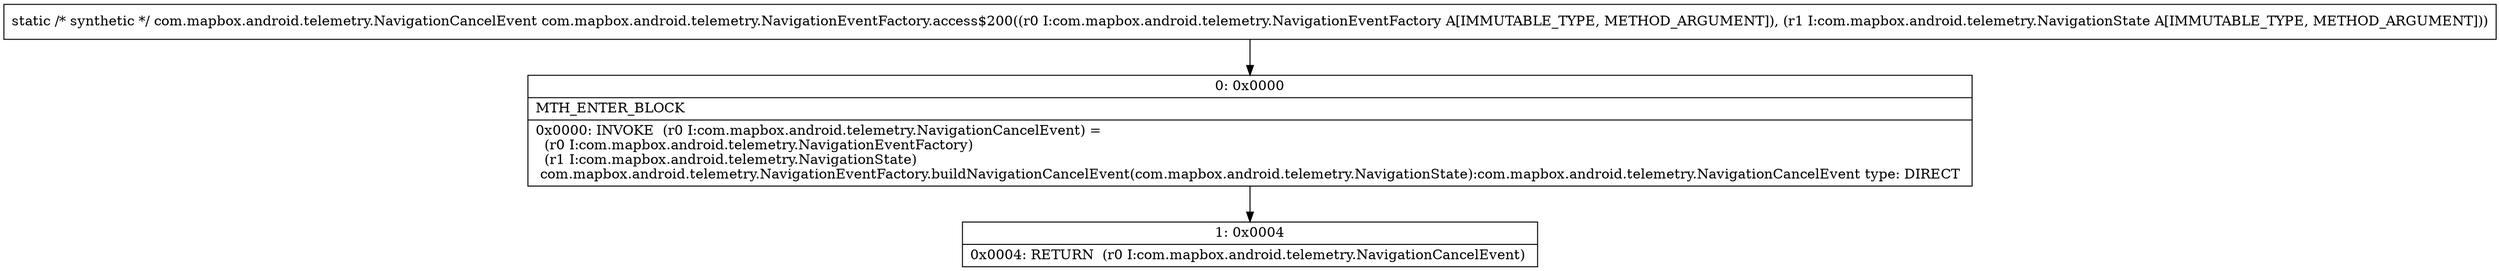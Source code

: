 digraph "CFG forcom.mapbox.android.telemetry.NavigationEventFactory.access$200(Lcom\/mapbox\/android\/telemetry\/NavigationEventFactory;Lcom\/mapbox\/android\/telemetry\/NavigationState;)Lcom\/mapbox\/android\/telemetry\/NavigationCancelEvent;" {
Node_0 [shape=record,label="{0\:\ 0x0000|MTH_ENTER_BLOCK\l|0x0000: INVOKE  (r0 I:com.mapbox.android.telemetry.NavigationCancelEvent) = \l  (r0 I:com.mapbox.android.telemetry.NavigationEventFactory)\l  (r1 I:com.mapbox.android.telemetry.NavigationState)\l com.mapbox.android.telemetry.NavigationEventFactory.buildNavigationCancelEvent(com.mapbox.android.telemetry.NavigationState):com.mapbox.android.telemetry.NavigationCancelEvent type: DIRECT \l}"];
Node_1 [shape=record,label="{1\:\ 0x0004|0x0004: RETURN  (r0 I:com.mapbox.android.telemetry.NavigationCancelEvent) \l}"];
MethodNode[shape=record,label="{static \/* synthetic *\/ com.mapbox.android.telemetry.NavigationCancelEvent com.mapbox.android.telemetry.NavigationEventFactory.access$200((r0 I:com.mapbox.android.telemetry.NavigationEventFactory A[IMMUTABLE_TYPE, METHOD_ARGUMENT]), (r1 I:com.mapbox.android.telemetry.NavigationState A[IMMUTABLE_TYPE, METHOD_ARGUMENT])) }"];
MethodNode -> Node_0;
Node_0 -> Node_1;
}

